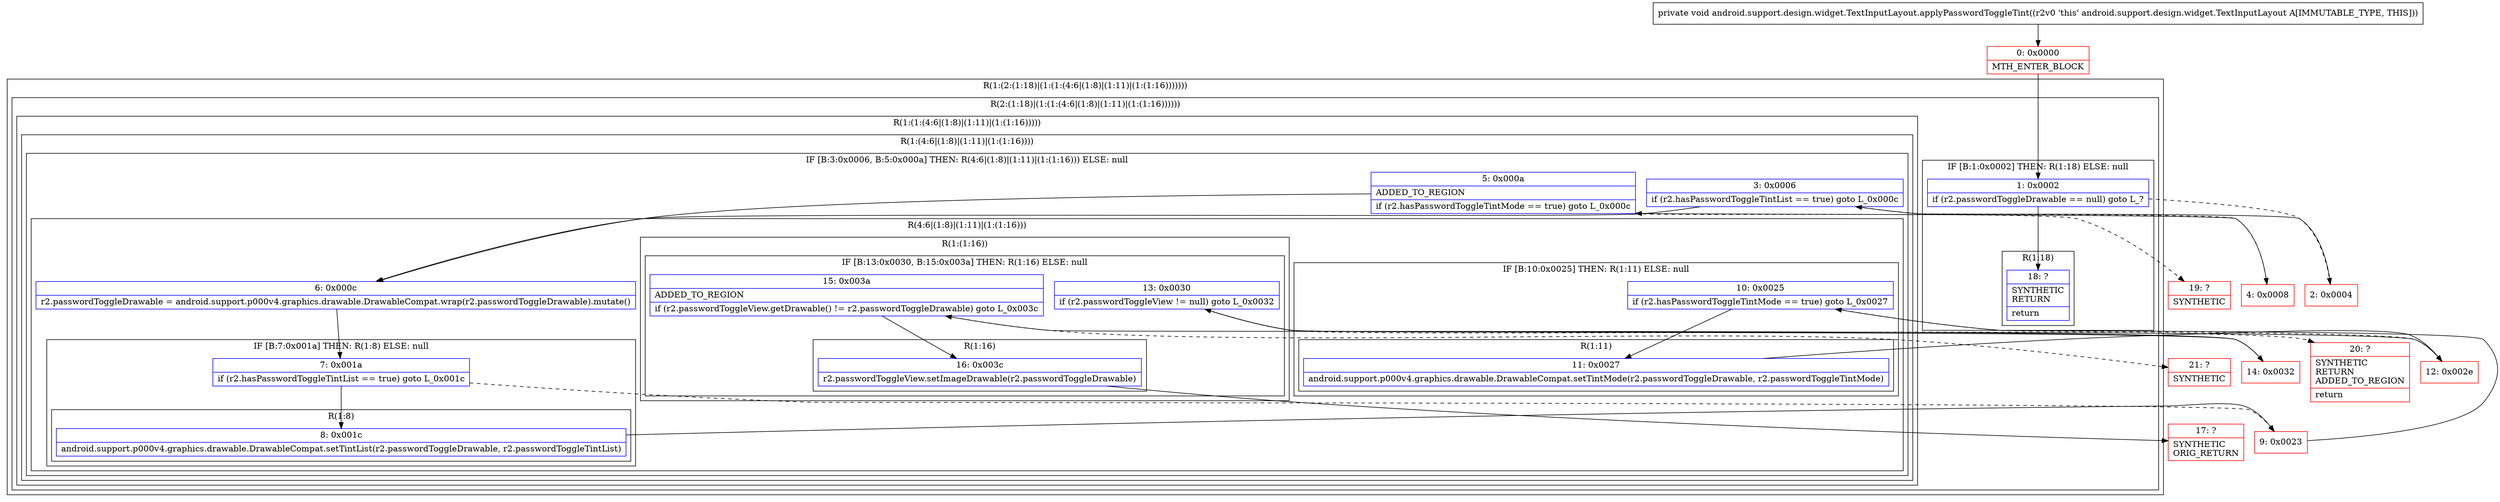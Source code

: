 digraph "CFG forandroid.support.design.widget.TextInputLayout.applyPasswordToggleTint()V" {
subgraph cluster_Region_973991428 {
label = "R(1:(2:(1:18)|(1:(1:(4:6|(1:8)|(1:11)|(1:(1:16)))))))";
node [shape=record,color=blue];
subgraph cluster_Region_352465786 {
label = "R(2:(1:18)|(1:(1:(4:6|(1:8)|(1:11)|(1:(1:16))))))";
node [shape=record,color=blue];
subgraph cluster_IfRegion_253317423 {
label = "IF [B:1:0x0002] THEN: R(1:18) ELSE: null";
node [shape=record,color=blue];
Node_1 [shape=record,label="{1\:\ 0x0002|if (r2.passwordToggleDrawable == null) goto L_?\l}"];
subgraph cluster_Region_467572547 {
label = "R(1:18)";
node [shape=record,color=blue];
Node_18 [shape=record,label="{18\:\ ?|SYNTHETIC\lRETURN\l|return\l}"];
}
}
subgraph cluster_Region_1324759026 {
label = "R(1:(1:(4:6|(1:8)|(1:11)|(1:(1:16)))))";
node [shape=record,color=blue];
subgraph cluster_Region_1256936629 {
label = "R(1:(4:6|(1:8)|(1:11)|(1:(1:16))))";
node [shape=record,color=blue];
subgraph cluster_IfRegion_255780078 {
label = "IF [B:3:0x0006, B:5:0x000a] THEN: R(4:6|(1:8)|(1:11)|(1:(1:16))) ELSE: null";
node [shape=record,color=blue];
Node_3 [shape=record,label="{3\:\ 0x0006|if (r2.hasPasswordToggleTintList == true) goto L_0x000c\l}"];
Node_5 [shape=record,label="{5\:\ 0x000a|ADDED_TO_REGION\l|if (r2.hasPasswordToggleTintMode == true) goto L_0x000c\l}"];
subgraph cluster_Region_1614089925 {
label = "R(4:6|(1:8)|(1:11)|(1:(1:16)))";
node [shape=record,color=blue];
Node_6 [shape=record,label="{6\:\ 0x000c|r2.passwordToggleDrawable = android.support.p000v4.graphics.drawable.DrawableCompat.wrap(r2.passwordToggleDrawable).mutate()\l}"];
subgraph cluster_IfRegion_520350870 {
label = "IF [B:7:0x001a] THEN: R(1:8) ELSE: null";
node [shape=record,color=blue];
Node_7 [shape=record,label="{7\:\ 0x001a|if (r2.hasPasswordToggleTintList == true) goto L_0x001c\l}"];
subgraph cluster_Region_257776959 {
label = "R(1:8)";
node [shape=record,color=blue];
Node_8 [shape=record,label="{8\:\ 0x001c|android.support.p000v4.graphics.drawable.DrawableCompat.setTintList(r2.passwordToggleDrawable, r2.passwordToggleTintList)\l}"];
}
}
subgraph cluster_IfRegion_2008863150 {
label = "IF [B:10:0x0025] THEN: R(1:11) ELSE: null";
node [shape=record,color=blue];
Node_10 [shape=record,label="{10\:\ 0x0025|if (r2.hasPasswordToggleTintMode == true) goto L_0x0027\l}"];
subgraph cluster_Region_1060612794 {
label = "R(1:11)";
node [shape=record,color=blue];
Node_11 [shape=record,label="{11\:\ 0x0027|android.support.p000v4.graphics.drawable.DrawableCompat.setTintMode(r2.passwordToggleDrawable, r2.passwordToggleTintMode)\l}"];
}
}
subgraph cluster_Region_1062246038 {
label = "R(1:(1:16))";
node [shape=record,color=blue];
subgraph cluster_IfRegion_1510047974 {
label = "IF [B:13:0x0030, B:15:0x003a] THEN: R(1:16) ELSE: null";
node [shape=record,color=blue];
Node_13 [shape=record,label="{13\:\ 0x0030|if (r2.passwordToggleView != null) goto L_0x0032\l}"];
Node_15 [shape=record,label="{15\:\ 0x003a|ADDED_TO_REGION\l|if (r2.passwordToggleView.getDrawable() != r2.passwordToggleDrawable) goto L_0x003c\l}"];
subgraph cluster_Region_1260456873 {
label = "R(1:16)";
node [shape=record,color=blue];
Node_16 [shape=record,label="{16\:\ 0x003c|r2.passwordToggleView.setImageDrawable(r2.passwordToggleDrawable)\l}"];
}
}
}
}
}
}
}
}
}
Node_0 [shape=record,color=red,label="{0\:\ 0x0000|MTH_ENTER_BLOCK\l}"];
Node_2 [shape=record,color=red,label="{2\:\ 0x0004}"];
Node_4 [shape=record,color=red,label="{4\:\ 0x0008}"];
Node_9 [shape=record,color=red,label="{9\:\ 0x0023}"];
Node_12 [shape=record,color=red,label="{12\:\ 0x002e}"];
Node_14 [shape=record,color=red,label="{14\:\ 0x0032}"];
Node_17 [shape=record,color=red,label="{17\:\ ?|SYNTHETIC\lORIG_RETURN\l}"];
Node_19 [shape=record,color=red,label="{19\:\ ?|SYNTHETIC\l}"];
Node_20 [shape=record,color=red,label="{20\:\ ?|SYNTHETIC\lRETURN\lADDED_TO_REGION\l|return\l}"];
Node_21 [shape=record,color=red,label="{21\:\ ?|SYNTHETIC\l}"];
MethodNode[shape=record,label="{private void android.support.design.widget.TextInputLayout.applyPasswordToggleTint((r2v0 'this' android.support.design.widget.TextInputLayout A[IMMUTABLE_TYPE, THIS])) }"];
MethodNode -> Node_0;
Node_1 -> Node_2[style=dashed];
Node_1 -> Node_18;
Node_3 -> Node_4[style=dashed];
Node_3 -> Node_6;
Node_5 -> Node_6;
Node_5 -> Node_19[style=dashed];
Node_6 -> Node_7;
Node_7 -> Node_8;
Node_7 -> Node_9[style=dashed];
Node_8 -> Node_9;
Node_10 -> Node_11;
Node_10 -> Node_12[style=dashed];
Node_11 -> Node_12;
Node_13 -> Node_14;
Node_13 -> Node_20[style=dashed];
Node_15 -> Node_16;
Node_15 -> Node_21[style=dashed];
Node_16 -> Node_17;
Node_0 -> Node_1;
Node_2 -> Node_3;
Node_4 -> Node_5;
Node_9 -> Node_10;
Node_12 -> Node_13;
Node_14 -> Node_15;
}

